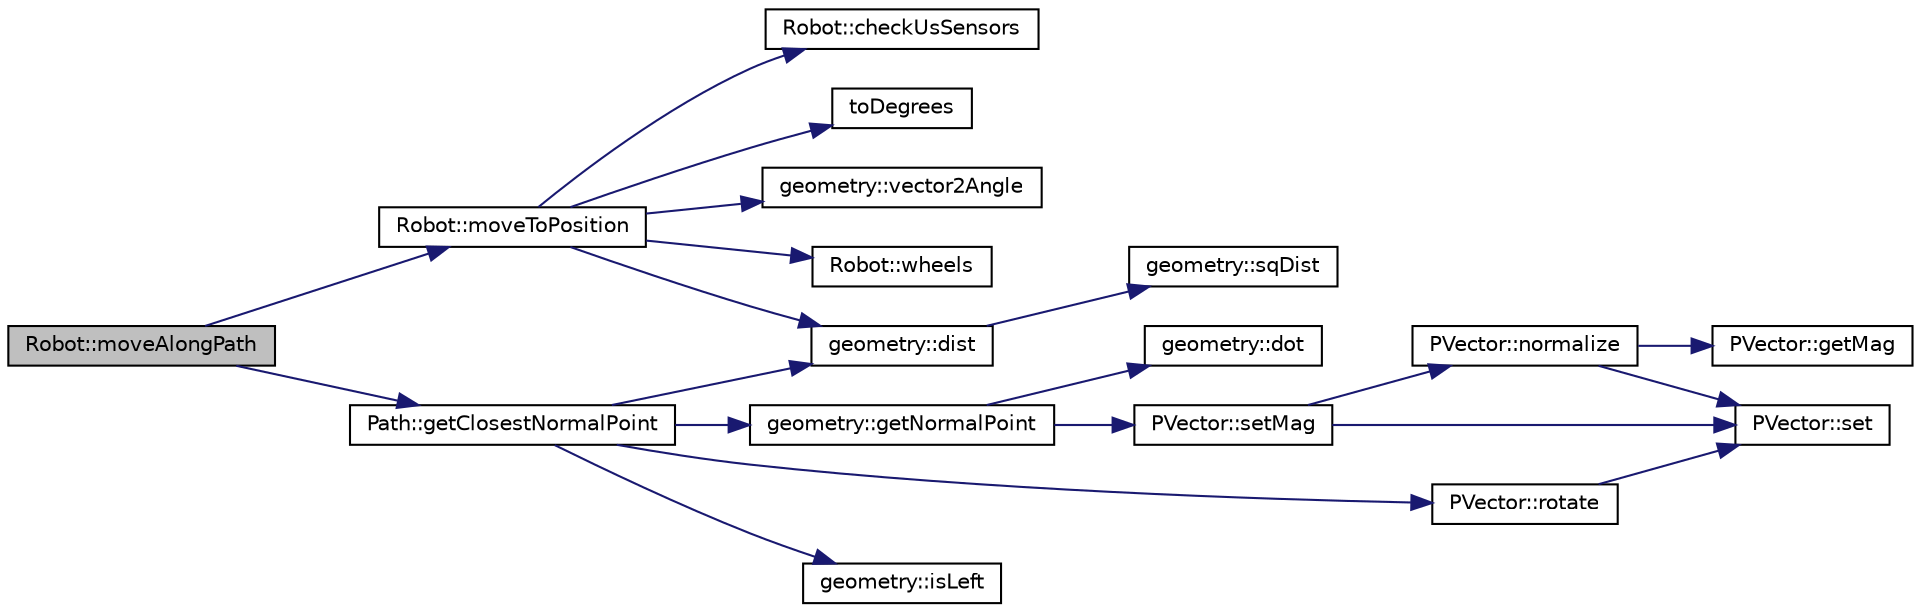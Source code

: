 digraph "Robot::moveAlongPath"
{
 // LATEX_PDF_SIZE
  edge [fontname="Helvetica",fontsize="10",labelfontname="Helvetica",labelfontsize="10"];
  node [fontname="Helvetica",fontsize="10",shape=record];
  rankdir="LR";
  Node1 [label="Robot::moveAlongPath",height=0.2,width=0.4,color="black", fillcolor="grey75", style="filled", fontcolor="black",tooltip=" "];
  Node1 -> Node2 [color="midnightblue",fontsize="10",style="solid",fontname="Helvetica"];
  Node2 [label="Path::getClosestNormalPoint",height=0.2,width=0.4,color="black", fillcolor="white", style="filled",URL="$class_path.html#ae1ea4946ec41269898a40ea5d26bc2e3",tooltip=" "];
  Node2 -> Node3 [color="midnightblue",fontsize="10",style="solid",fontname="Helvetica"];
  Node3 [label="geometry::dist",height=0.2,width=0.4,color="black", fillcolor="white", style="filled",URL="$namespacegeometry.html#a9a1ebcb6a74b046020dcc91c40554a3a",tooltip=" "];
  Node3 -> Node4 [color="midnightblue",fontsize="10",style="solid",fontname="Helvetica"];
  Node4 [label="geometry::sqDist",height=0.2,width=0.4,color="black", fillcolor="white", style="filled",URL="$namespacegeometry.html#a478ae992edb02bc432e6d0420c40e336",tooltip=" "];
  Node2 -> Node5 [color="midnightblue",fontsize="10",style="solid",fontname="Helvetica"];
  Node5 [label="geometry::getNormalPoint",height=0.2,width=0.4,color="black", fillcolor="white", style="filled",URL="$namespacegeometry.html#a120ad790ee5a9ef199a6d67e5e9f1c90",tooltip=" "];
  Node5 -> Node6 [color="midnightblue",fontsize="10",style="solid",fontname="Helvetica"];
  Node6 [label="geometry::dot",height=0.2,width=0.4,color="black", fillcolor="white", style="filled",URL="$namespacegeometry.html#a2710bf6fad3b638a4ee95abcd843d90f",tooltip=" "];
  Node5 -> Node7 [color="midnightblue",fontsize="10",style="solid",fontname="Helvetica"];
  Node7 [label="PVector::setMag",height=0.2,width=0.4,color="black", fillcolor="white", style="filled",URL="$class_p_vector.html#a10abf0646fe82df63c0c623588c5600b",tooltip=" "];
  Node7 -> Node8 [color="midnightblue",fontsize="10",style="solid",fontname="Helvetica"];
  Node8 [label="PVector::normalize",height=0.2,width=0.4,color="black", fillcolor="white", style="filled",URL="$class_p_vector.html#a6039ec3cba8898b7e102a7936572d401",tooltip=" "];
  Node8 -> Node9 [color="midnightblue",fontsize="10",style="solid",fontname="Helvetica"];
  Node9 [label="PVector::getMag",height=0.2,width=0.4,color="black", fillcolor="white", style="filled",URL="$class_p_vector.html#a1c82ee9e026844ca5ea97297d1e3ea3c",tooltip=" "];
  Node8 -> Node10 [color="midnightblue",fontsize="10",style="solid",fontname="Helvetica"];
  Node10 [label="PVector::set",height=0.2,width=0.4,color="black", fillcolor="white", style="filled",URL="$class_p_vector.html#a9cc31db5ab8d080b0f44e2229ba34a7c",tooltip=" "];
  Node7 -> Node10 [color="midnightblue",fontsize="10",style="solid",fontname="Helvetica"];
  Node2 -> Node11 [color="midnightblue",fontsize="10",style="solid",fontname="Helvetica"];
  Node11 [label="geometry::isLeft",height=0.2,width=0.4,color="black", fillcolor="white", style="filled",URL="$namespacegeometry.html#af87847d485624e5c7ab2bb1558c3a36f",tooltip=" "];
  Node2 -> Node12 [color="midnightblue",fontsize="10",style="solid",fontname="Helvetica"];
  Node12 [label="PVector::rotate",height=0.2,width=0.4,color="black", fillcolor="white", style="filled",URL="$class_p_vector.html#aa0b42cf9a0da44a0ce5f28bc8937d980",tooltip="counter-clockwise rotation"];
  Node12 -> Node10 [color="midnightblue",fontsize="10",style="solid",fontname="Helvetica"];
  Node1 -> Node13 [color="midnightblue",fontsize="10",style="solid",fontname="Helvetica"];
  Node13 [label="Robot::moveToPosition",height=0.2,width=0.4,color="black", fillcolor="white", style="filled",URL="$class_robot.html#a990b30f193fbc9b294ac4785798ea394",tooltip=" "];
  Node13 -> Node14 [color="midnightblue",fontsize="10",style="solid",fontname="Helvetica"];
  Node14 [label="Robot::checkUsSensors",height=0.2,width=0.4,color="black", fillcolor="white", style="filled",URL="$class_robot.html#ade9e381883860b0b81b6d2fd1e190e10",tooltip="checks if l, f or r is higher than the us-sensor values. returns a binary-encoded value"];
  Node13 -> Node3 [color="midnightblue",fontsize="10",style="solid",fontname="Helvetica"];
  Node13 -> Node15 [color="midnightblue",fontsize="10",style="solid",fontname="Helvetica"];
  Node15 [label="toDegrees",height=0.2,width=0.4,color="black", fillcolor="white", style="filled",URL="$_common_functions_8cpp.html#ab0b015642c6b85a485f7838c5b9b1b53",tooltip=" "];
  Node13 -> Node16 [color="midnightblue",fontsize="10",style="solid",fontname="Helvetica"];
  Node16 [label="geometry::vector2Angle",height=0.2,width=0.4,color="black", fillcolor="white", style="filled",URL="$namespacegeometry.html#a0ce1748996f9e029a3cbeb665c1d17ce",tooltip=" "];
  Node13 -> Node17 [color="midnightblue",fontsize="10",style="solid",fontname="Helvetica"];
  Node17 [label="Robot::wheels",height=0.2,width=0.4,color="black", fillcolor="white", style="filled",URL="$class_robot.html#a56d2661cb822912575d2cd479d08779e",tooltip="controls the robots wheels"];
}
